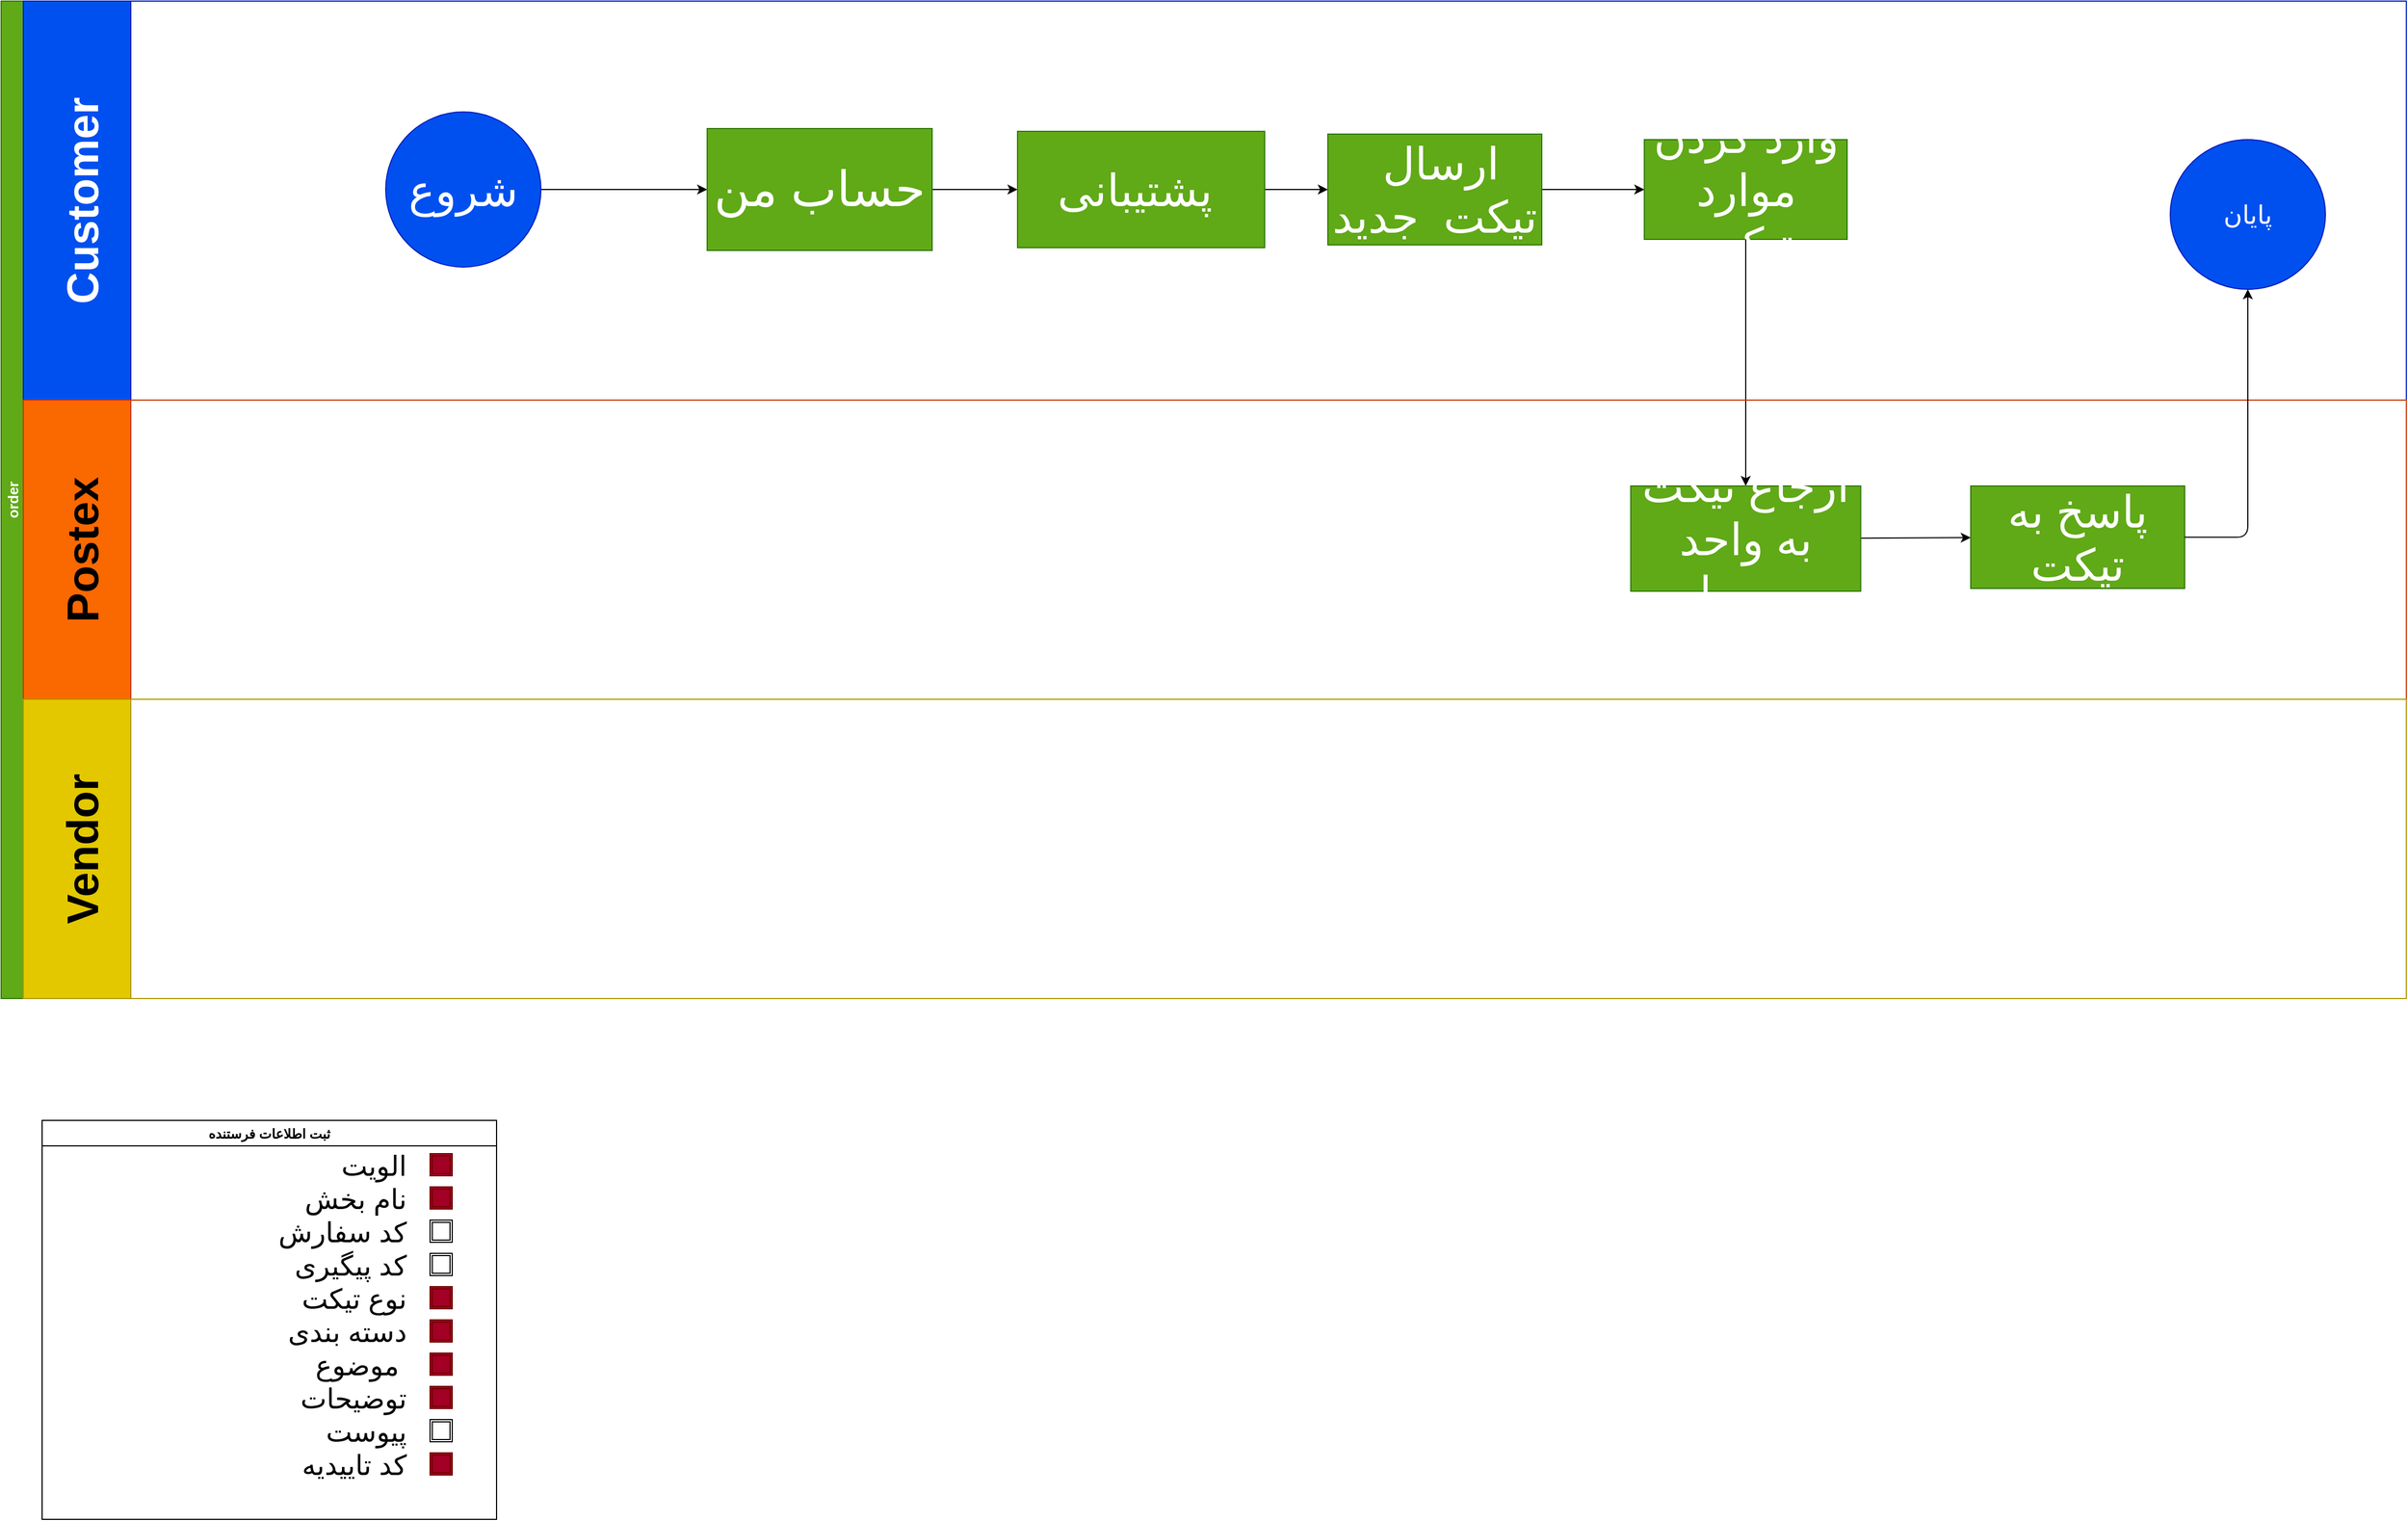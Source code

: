 <mxfile>
    <diagram id="SBXsSWrMI1mAP8CObUoT" name="Page-1">
        <mxGraphModel dx="820" dy="567" grid="1" gridSize="10" guides="1" tooltips="1" connect="1" arrows="1" fold="1" page="1" pageScale="1" pageWidth="2336" pageHeight="1654" math="0" shadow="0">
            <root>
                <mxCell id="0"/>
                <mxCell id="1" parent="0"/>
                <mxCell id="2" value="order" style="swimlane;childLayout=stackLayout;resizeParent=1;resizeParentMax=0;horizontal=0;startSize=20;horizontalStack=0;fillColor=#60a917;strokeColor=#2D7600;fontColor=#ffffff;fontSize=13;" parent="1" vertex="1">
                    <mxGeometry x="83" y="80" width="2170" height="900" as="geometry"/>
                </mxCell>
                <mxCell id="3" value="Customer" style="swimlane;startSize=97;horizontal=0;fillColor=#0050ef;fontColor=#ffffff;strokeColor=#001DBC;fontSize=40;" parent="2" vertex="1">
                    <mxGeometry x="20" width="2150" height="360" as="geometry"/>
                </mxCell>
                <mxCell id="4" value="" style="edgeStyle=orthogonalEdgeStyle;rounded=0;orthogonalLoop=1;jettySize=auto;html=1;fontSize=13;" parent="3" source="5" target="7" edge="1">
                    <mxGeometry relative="1" as="geometry"/>
                </mxCell>
                <mxCell id="5" value="&lt;font style=&quot;font-size: 40px&quot;&gt;شروع&lt;/font&gt;" style="ellipse;whiteSpace=wrap;html=1;aspect=fixed;fontSize=13;fillColor=#0050ef;strokeColor=#001DBC;fontColor=#ffffff;" parent="3" vertex="1">
                    <mxGeometry x="327" y="100" width="140" height="140" as="geometry"/>
                </mxCell>
                <mxCell id="6" value="" style="edgeStyle=orthogonalEdgeStyle;rounded=0;orthogonalLoop=1;jettySize=auto;html=1;fontSize=13;" parent="3" source="7" target="9" edge="1">
                    <mxGeometry relative="1" as="geometry"/>
                </mxCell>
                <mxCell id="7" value="&lt;font style=&quot;font-size: 44px&quot;&gt;حساب من&lt;/font&gt;" style="whiteSpace=wrap;html=1;fontSize=13;fontColor=#ffffff;strokeColor=#2D7600;fillColor=#60a917;" parent="3" vertex="1">
                    <mxGeometry x="617" y="115" width="203" height="110" as="geometry"/>
                </mxCell>
                <mxCell id="8" style="edgeStyle=orthogonalEdgeStyle;html=1;exitX=1;exitY=0.5;exitDx=0;exitDy=0;entryX=0;entryY=0.5;entryDx=0;entryDy=0;" parent="3" source="9" target="11" edge="1">
                    <mxGeometry relative="1" as="geometry"/>
                </mxCell>
                <mxCell id="9" value="&lt;font style=&quot;font-size: 40px&quot;&gt;&lt;font style=&quot;font-size: 40px&quot;&gt;پشتیبانی&lt;/font&gt;&amp;nbsp;&lt;/font&gt;" style="whiteSpace=wrap;html=1;fontSize=13;fontColor=#ffffff;strokeColor=#2D7600;fillColor=#60a917;" parent="3" vertex="1">
                    <mxGeometry x="897" y="117.5" width="223" height="105" as="geometry"/>
                </mxCell>
                <mxCell id="10" style="edgeStyle=orthogonalEdgeStyle;html=1;exitX=1;exitY=0.5;exitDx=0;exitDy=0;entryX=0;entryY=0.5;entryDx=0;entryDy=0;" parent="3" source="11" target="14" edge="1">
                    <mxGeometry relative="1" as="geometry"/>
                </mxCell>
                <mxCell id="11" value="&lt;font style=&quot;font-size: 40px&quot;&gt;&amp;nbsp;ارسال تیکت&amp;nbsp; جدید&lt;/font&gt;" style="whiteSpace=wrap;html=1;fontSize=13;fontColor=#ffffff;strokeColor=#2D7600;fillColor=#60a917;" parent="3" vertex="1">
                    <mxGeometry x="1177" y="120" width="193" height="100" as="geometry"/>
                </mxCell>
                <mxCell id="12" value="&lt;font style=&quot;font-size: 23px&quot;&gt;پایان&lt;/font&gt;" style="ellipse;whiteSpace=wrap;html=1;fillColor=#0050ef;strokeColor=#001DBC;fontColor=#ffffff;" parent="3" vertex="1">
                    <mxGeometry x="1937" y="125" width="140" height="135" as="geometry"/>
                </mxCell>
                <mxCell id="14" value="&lt;font style=&quot;font-size: 40px&quot;&gt;وارد کردن موارد تیکت&lt;/font&gt;" style="whiteSpace=wrap;html=1;fontSize=13;fontColor=#ffffff;strokeColor=#2D7600;fillColor=#60a917;" parent="3" vertex="1">
                    <mxGeometry x="1462.5" y="125" width="183" height="90" as="geometry"/>
                </mxCell>
                <mxCell id="25" value="" style="edgeStyle=none;html=1;" parent="2" source="14" target="24" edge="1">
                    <mxGeometry relative="1" as="geometry"/>
                </mxCell>
                <mxCell id="17" value="Postex" style="swimlane;startSize=97;horizontal=0;fillColor=#fa6800;fontColor=#000000;strokeColor=#C73500;fontSize=40;" parent="2" vertex="1">
                    <mxGeometry x="20" y="360" width="2150" height="270" as="geometry"/>
                </mxCell>
                <mxCell id="27" value="" style="edgeStyle=none;html=1;" parent="17" source="24" target="26" edge="1">
                    <mxGeometry relative="1" as="geometry"/>
                </mxCell>
                <mxCell id="24" value="&lt;font style=&quot;font-size: 40px&quot;&gt;ارجاع تیکت به واحد مربوطه&lt;/font&gt;" style="whiteSpace=wrap;html=1;fontSize=13;fontColor=#ffffff;strokeColor=#2D7600;fillColor=#60a917;" parent="17" vertex="1">
                    <mxGeometry x="1450.25" y="77.5" width="207.5" height="95" as="geometry"/>
                </mxCell>
                <mxCell id="26" value="&lt;font style=&quot;font-size: 40px&quot;&gt;پاسخ به تیکت&lt;/font&gt;" style="whiteSpace=wrap;html=1;fontSize=13;fontColor=#ffffff;strokeColor=#2D7600;fillColor=#60a917;" parent="17" vertex="1">
                    <mxGeometry x="1757" y="77.5" width="193" height="92.5" as="geometry"/>
                </mxCell>
                <mxCell id="21" value="Vendor" style="swimlane;startSize=97;horizontal=0;fontSize=40;fillColor=#e3c800;fontColor=#000000;strokeColor=#B09500;" parent="2" vertex="1">
                    <mxGeometry x="20" y="630" width="2150" height="270" as="geometry"/>
                </mxCell>
                <mxCell id="28" style="edgeStyle=orthogonalEdgeStyle;html=1;exitX=1;exitY=0.5;exitDx=0;exitDy=0;entryX=0.5;entryY=1;entryDx=0;entryDy=0;" parent="2" source="26" target="12" edge="1">
                    <mxGeometry relative="1" as="geometry"/>
                </mxCell>
                <mxCell id="29" value="ثبت اطلاعات فرستنده" style="swimlane;fontColor=#000000;" parent="1" vertex="1">
                    <mxGeometry x="120" y="1090" width="410" height="360" as="geometry">
                        <mxRectangle x="130" y="1140" width="90" height="23" as="alternateBounds"/>
                    </mxGeometry>
                </mxCell>
                <mxCell id="30" value="&lt;span style=&quot;font-size: 25px&quot;&gt;&lt;font color=&quot;#000000&quot;&gt;الویت&lt;br&gt;نام بخش&lt;br&gt;&lt;/font&gt;&lt;/span&gt;&lt;span style=&quot;font-size: 25px&quot;&gt;&lt;font color=&quot;#000000&quot;&gt;کد سفارش&lt;br&gt;کد پیگیری&lt;br&gt;نوع تیکت&lt;br&gt;دسته بندی&lt;br&gt;موضوع&amp;nbsp;&lt;br&gt;توضیحات&lt;br&gt;پیوست&lt;br&gt;کد تاییدیه&lt;br&gt;&lt;br&gt;&lt;/font&gt;&lt;/span&gt;" style="text;html=1;align=right;verticalAlign=middle;resizable=0;points=[];autosize=1;strokeColor=none;fontColor=#FFFFFF;" parent="29" vertex="1">
                    <mxGeometry x="230" y="90" width="100" height="200" as="geometry"/>
                </mxCell>
                <mxCell id="31" value="" style="shape=ext;double=1;whiteSpace=wrap;html=1;aspect=fixed;fillColor=#a20025;strokeColor=#6F0000;fontColor=#ffffff;" parent="29" vertex="1">
                    <mxGeometry x="350" y="30" width="20" height="20" as="geometry"/>
                </mxCell>
                <mxCell id="32" value="" style="shape=ext;double=1;whiteSpace=wrap;html=1;aspect=fixed;fillColor=#a20025;strokeColor=#6F0000;fontColor=#ffffff;" parent="29" vertex="1">
                    <mxGeometry x="350" y="60" width="20" height="20" as="geometry"/>
                </mxCell>
                <mxCell id="34" value="" style="shape=ext;double=1;whiteSpace=wrap;html=1;aspect=fixed;fillColor=#a20025;strokeColor=#6F0000;fontColor=#ffffff;" parent="29" vertex="1">
                    <mxGeometry x="350" y="150" width="20" height="20" as="geometry"/>
                </mxCell>
                <mxCell id="35" value="" style="shape=ext;double=1;whiteSpace=wrap;html=1;aspect=fixed;fillColor=#a20025;strokeColor=#6F0000;fontColor=#ffffff;" parent="29" vertex="1">
                    <mxGeometry x="350" y="180" width="20" height="20" as="geometry"/>
                </mxCell>
                <mxCell id="36" value="" style="shape=ext;double=1;whiteSpace=wrap;html=1;aspect=fixed;fillColor=#a20025;strokeColor=#6F0000;fontColor=#ffffff;" parent="29" vertex="1">
                    <mxGeometry x="350" y="210" width="20" height="20" as="geometry"/>
                </mxCell>
                <mxCell id="39" value="" style="shape=ext;double=1;whiteSpace=wrap;html=1;aspect=fixed;fillColor=#a20025;strokeColor=#6F0000;fontColor=#ffffff;" parent="29" vertex="1">
                    <mxGeometry x="350" y="240" width="20" height="20" as="geometry"/>
                </mxCell>
                <mxCell id="37" value="" style="shape=ext;double=1;whiteSpace=wrap;html=1;aspect=fixed;" parent="29" vertex="1">
                    <mxGeometry x="350" y="90" width="20" height="20" as="geometry"/>
                </mxCell>
                <mxCell id="38" value="" style="shape=ext;double=1;whiteSpace=wrap;html=1;aspect=fixed;" parent="29" vertex="1">
                    <mxGeometry x="350" y="120" width="20" height="20" as="geometry"/>
                </mxCell>
                <mxCell id="33" value="" style="shape=ext;double=1;whiteSpace=wrap;html=1;aspect=fixed;fillColor=#a20025;strokeColor=#6F0000;fontColor=#ffffff;" parent="29" vertex="1">
                    <mxGeometry x="350" y="300" width="20" height="20" as="geometry"/>
                </mxCell>
                <mxCell id="54" value="" style="shape=ext;double=1;whiteSpace=wrap;html=1;aspect=fixed;" parent="29" vertex="1">
                    <mxGeometry x="350" y="270" width="20" height="20" as="geometry"/>
                </mxCell>
            </root>
        </mxGraphModel>
    </diagram>
</mxfile>